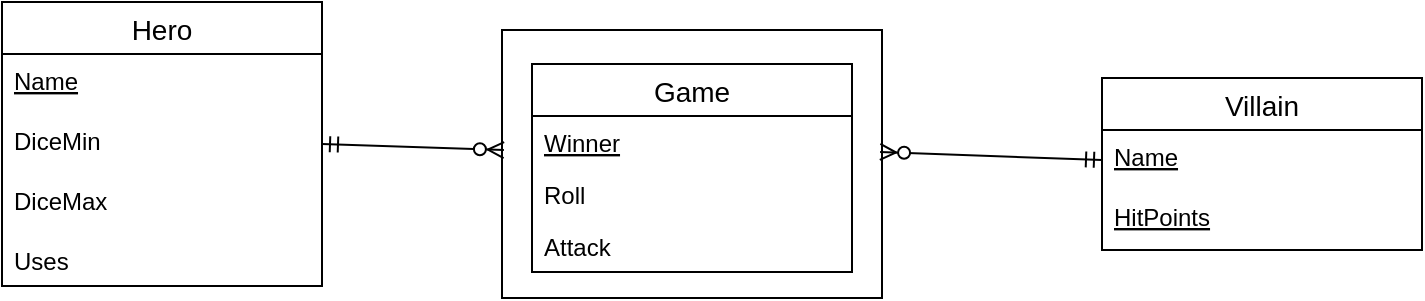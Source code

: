 <mxfile version="14.9.2" type="device"><diagram id="atZyvu4TIJFRJ6O2TUjX" name="Page-1"><mxGraphModel dx="1422" dy="794" grid="1" gridSize="10" guides="1" tooltips="1" connect="1" arrows="1" fold="1" page="1" pageScale="1" pageWidth="827" pageHeight="1169" math="0" shadow="0"><root><mxCell id="0"/><mxCell id="1" parent="0"/><mxCell id="RcojsKtjsKcUkNe5FW8D-1" value="Hero" style="swimlane;fontStyle=0;childLayout=stackLayout;horizontal=1;startSize=26;horizontalStack=0;resizeParent=1;resizeParentMax=0;resizeLast=0;collapsible=1;marginBottom=0;align=center;fontSize=14;" vertex="1" parent="1"><mxGeometry x="60" y="222" width="160" height="142" as="geometry"/></mxCell><mxCell id="RcojsKtjsKcUkNe5FW8D-2" value="Name" style="text;strokeColor=none;fillColor=none;spacingLeft=4;spacingRight=4;overflow=hidden;rotatable=0;points=[[0,0.5],[1,0.5]];portConstraint=eastwest;fontSize=12;fontStyle=4" vertex="1" parent="RcojsKtjsKcUkNe5FW8D-1"><mxGeometry y="26" width="160" height="30" as="geometry"/></mxCell><mxCell id="RcojsKtjsKcUkNe5FW8D-3" value="DiceMin" style="text;strokeColor=none;fillColor=none;spacingLeft=4;spacingRight=4;overflow=hidden;rotatable=0;points=[[0,0.5],[1,0.5]];portConstraint=eastwest;fontSize=12;" vertex="1" parent="RcojsKtjsKcUkNe5FW8D-1"><mxGeometry y="56" width="160" height="30" as="geometry"/></mxCell><mxCell id="RcojsKtjsKcUkNe5FW8D-4" value="DiceMax" style="text;strokeColor=none;fillColor=none;spacingLeft=4;spacingRight=4;overflow=hidden;rotatable=0;points=[[0,0.5],[1,0.5]];portConstraint=eastwest;fontSize=12;" vertex="1" parent="RcojsKtjsKcUkNe5FW8D-1"><mxGeometry y="86" width="160" height="30" as="geometry"/></mxCell><mxCell id="RcojsKtjsKcUkNe5FW8D-5" value="Uses" style="text;strokeColor=none;fillColor=none;align=left;verticalAlign=top;spacingLeft=4;spacingRight=4;overflow=hidden;rotatable=0;points=[[0,0.5],[1,0.5]];portConstraint=eastwest;" vertex="1" parent="RcojsKtjsKcUkNe5FW8D-1"><mxGeometry y="116" width="160" height="26" as="geometry"/></mxCell><mxCell id="RcojsKtjsKcUkNe5FW8D-6" value="Villain" style="swimlane;fontStyle=0;childLayout=stackLayout;horizontal=1;startSize=26;horizontalStack=0;resizeParent=1;resizeParentMax=0;resizeLast=0;collapsible=1;marginBottom=0;align=center;fontSize=14;" vertex="1" parent="1"><mxGeometry x="610" y="260" width="160" height="86" as="geometry"/></mxCell><mxCell id="RcojsKtjsKcUkNe5FW8D-7" value="Name" style="text;strokeColor=none;fillColor=none;spacingLeft=4;spacingRight=4;overflow=hidden;rotatable=0;points=[[0,0.5],[1,0.5]];portConstraint=eastwest;fontSize=12;fontStyle=4" vertex="1" parent="RcojsKtjsKcUkNe5FW8D-6"><mxGeometry y="26" width="160" height="30" as="geometry"/></mxCell><mxCell id="RcojsKtjsKcUkNe5FW8D-8" value="HitPoints" style="text;strokeColor=none;fillColor=none;spacingLeft=4;spacingRight=4;overflow=hidden;rotatable=0;points=[[0,0.5],[1,0.5]];portConstraint=eastwest;fontSize=12;fontStyle=4" vertex="1" parent="RcojsKtjsKcUkNe5FW8D-6"><mxGeometry y="56" width="160" height="30" as="geometry"/></mxCell><mxCell id="RcojsKtjsKcUkNe5FW8D-18" value="" style="rounded=0;whiteSpace=wrap;html=1;" vertex="1" parent="1"><mxGeometry x="310" y="236" width="190" height="134" as="geometry"/></mxCell><mxCell id="RcojsKtjsKcUkNe5FW8D-14" value="Game" style="swimlane;fontStyle=0;childLayout=stackLayout;horizontal=1;startSize=26;horizontalStack=0;resizeParent=1;resizeParentMax=0;resizeLast=0;collapsible=1;marginBottom=0;align=center;fontSize=14;" vertex="1" parent="1"><mxGeometry x="325" y="253" width="160" height="104" as="geometry"/></mxCell><mxCell id="RcojsKtjsKcUkNe5FW8D-25" value="Winner" style="text;strokeColor=none;fillColor=none;align=left;verticalAlign=top;spacingLeft=4;spacingRight=4;overflow=hidden;rotatable=0;points=[[0,0.5],[1,0.5]];portConstraint=eastwest;fontStyle=4" vertex="1" parent="RcojsKtjsKcUkNe5FW8D-14"><mxGeometry y="26" width="160" height="26" as="geometry"/></mxCell><mxCell id="RcojsKtjsKcUkNe5FW8D-23" value="Roll" style="text;strokeColor=none;fillColor=none;align=left;verticalAlign=top;spacingLeft=4;spacingRight=4;overflow=hidden;rotatable=0;points=[[0,0.5],[1,0.5]];portConstraint=eastwest;" vertex="1" parent="RcojsKtjsKcUkNe5FW8D-14"><mxGeometry y="52" width="160" height="26" as="geometry"/></mxCell><mxCell id="RcojsKtjsKcUkNe5FW8D-22" value="Attack&#10;" style="text;strokeColor=none;fillColor=none;align=left;verticalAlign=top;spacingLeft=4;spacingRight=4;overflow=hidden;rotatable=0;points=[[0,0.5],[1,0.5]];portConstraint=eastwest;" vertex="1" parent="RcojsKtjsKcUkNe5FW8D-14"><mxGeometry y="78" width="160" height="26" as="geometry"/></mxCell><mxCell id="RcojsKtjsKcUkNe5FW8D-20" value="" style="fontSize=12;html=1;endArrow=ERzeroToMany;startArrow=ERmandOne;rounded=1;entryX=0.005;entryY=0.448;entryDx=0;entryDy=0;exitX=1;exitY=0.5;exitDx=0;exitDy=0;endFill=1;entryPerimeter=0;" edge="1" parent="1" source="RcojsKtjsKcUkNe5FW8D-3" target="RcojsKtjsKcUkNe5FW8D-18"><mxGeometry width="100" height="100" relative="1" as="geometry"><mxPoint x="360" y="460" as="sourcePoint"/><mxPoint x="320" y="293" as="targetPoint"/></mxGeometry></mxCell><mxCell id="RcojsKtjsKcUkNe5FW8D-21" value="" style="fontSize=12;html=1;endArrow=ERzeroToMany;startArrow=ERmandOne;entryX=0.995;entryY=0.455;entryDx=0;entryDy=0;exitX=0;exitY=0.5;exitDx=0;exitDy=0;endFill=1;entryPerimeter=0;" edge="1" parent="1" source="RcojsKtjsKcUkNe5FW8D-7" target="RcojsKtjsKcUkNe5FW8D-18"><mxGeometry width="100" height="100" relative="1" as="geometry"><mxPoint x="460" y="360" as="sourcePoint"/><mxPoint x="360" y="460" as="targetPoint"/></mxGeometry></mxCell></root></mxGraphModel></diagram></mxfile>